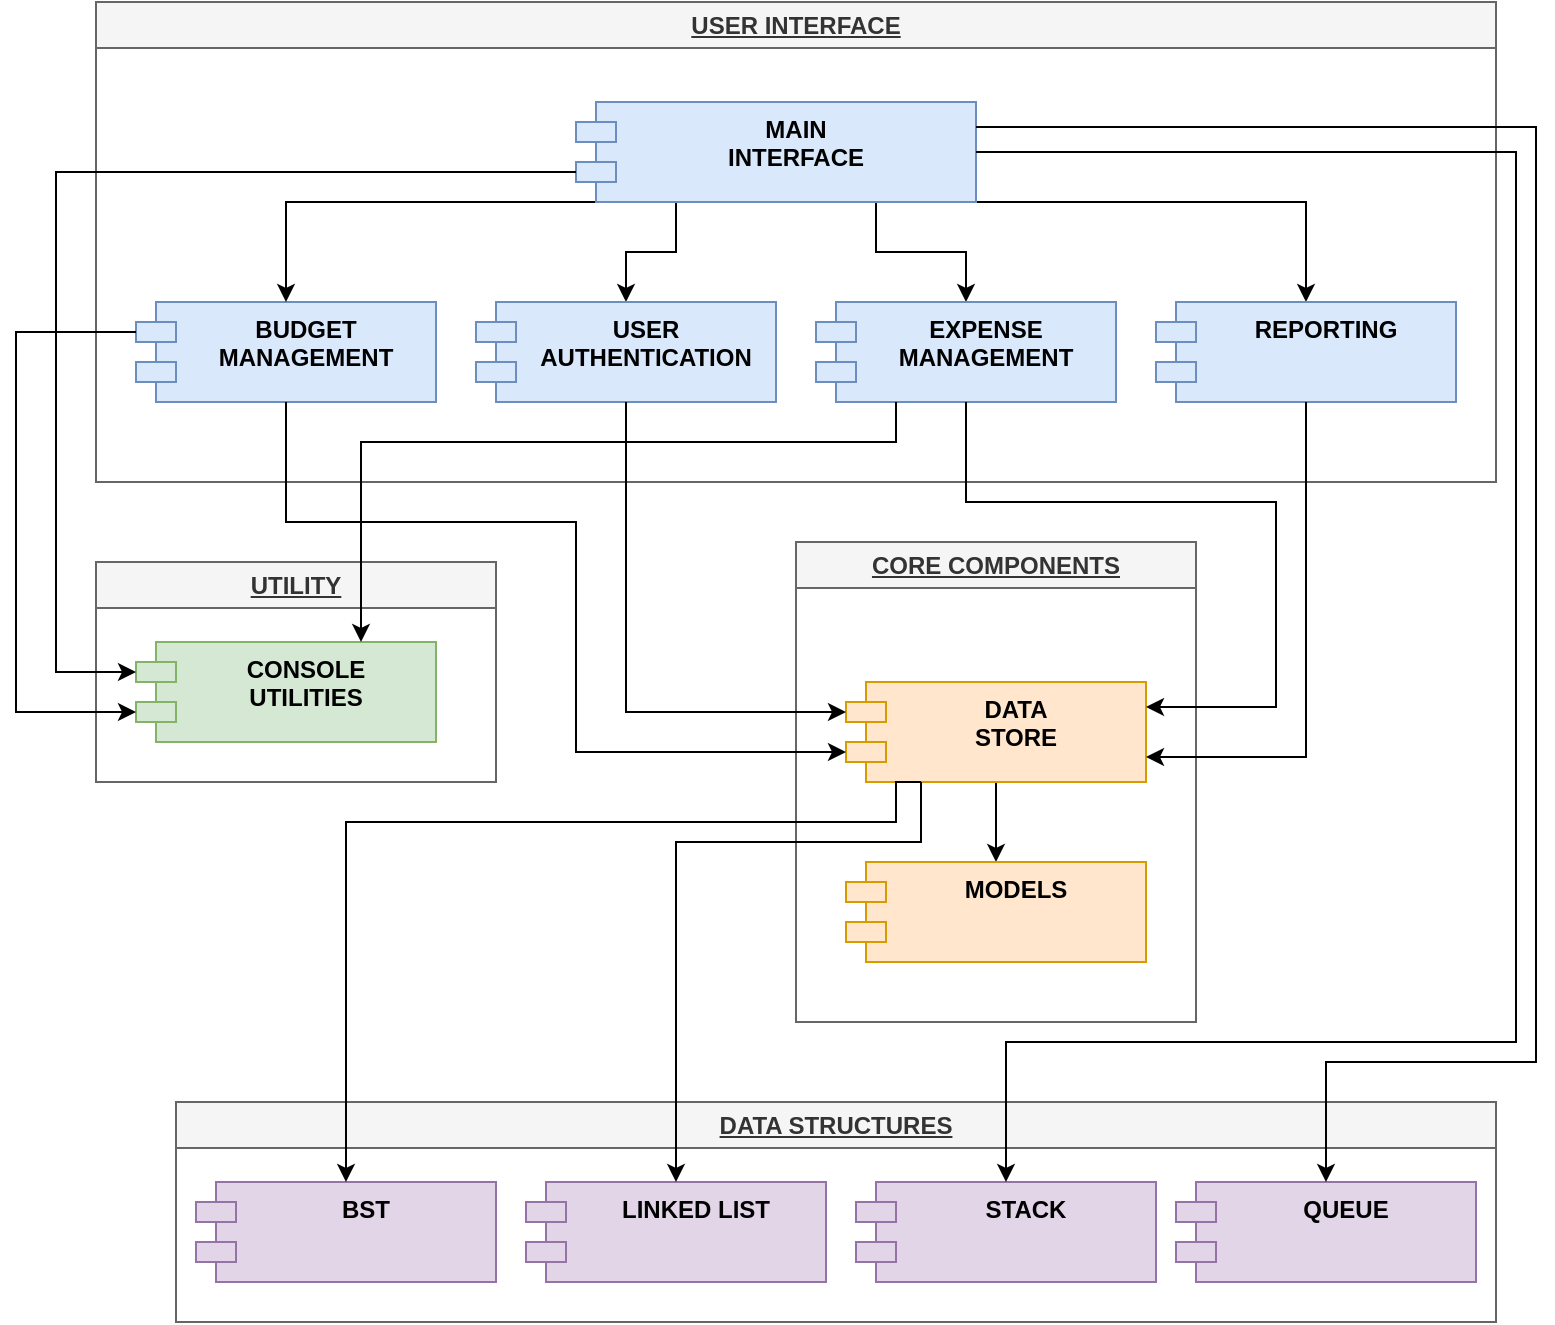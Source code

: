 <mxfile version="26.2.14">
  <diagram name="Page-1" id="7p17j2LUID9Ofp9LC2Tc">
    <mxGraphModel grid="1" page="1" gridSize="10" guides="1" tooltips="1" connect="1" arrows="1" fold="1" pageScale="1" pageWidth="850" pageHeight="1100" math="0" shadow="0">
      <root>
        <mxCell id="0" />
        <mxCell id="1" parent="0" />
        <mxCell id="YiJQIJwdQYD-Zi0zzB_v-35" value="USER INTERFACE" style="swimlane;whiteSpace=wrap;html=1;fillColor=#f5f5f5;fontColor=#333333;strokeColor=#666666;fontStyle=5" vertex="1" parent="1">
          <mxGeometry x="80" y="40" width="700" height="240" as="geometry" />
        </mxCell>
        <mxCell id="YiJQIJwdQYD-Zi0zzB_v-39" value="&lt;div&gt;BUDGET&lt;/div&gt;&lt;div&gt;MANAGEMENT&lt;/div&gt;" style="shape=module;align=left;spacingLeft=20;align=center;verticalAlign=top;whiteSpace=wrap;html=1;fillColor=#dae8fc;strokeColor=#6c8ebf;fontStyle=1" vertex="1" parent="YiJQIJwdQYD-Zi0zzB_v-35">
          <mxGeometry x="20" y="150" width="150" height="50" as="geometry" />
        </mxCell>
        <mxCell id="YiJQIJwdQYD-Zi0zzB_v-45" style="edgeStyle=orthogonalEdgeStyle;rounded=0;orthogonalLoop=1;jettySize=auto;html=1;exitX=0;exitY=1;exitDx=10;exitDy=0;exitPerimeter=0;entryX=0.5;entryY=0;entryDx=0;entryDy=0;" edge="1" parent="YiJQIJwdQYD-Zi0zzB_v-35" source="YiJQIJwdQYD-Zi0zzB_v-40" target="YiJQIJwdQYD-Zi0zzB_v-39">
          <mxGeometry relative="1" as="geometry">
            <Array as="points">
              <mxPoint x="95" y="100" />
            </Array>
          </mxGeometry>
        </mxCell>
        <mxCell id="YiJQIJwdQYD-Zi0zzB_v-46" style="edgeStyle=orthogonalEdgeStyle;rounded=0;orthogonalLoop=1;jettySize=auto;html=1;exitX=0.25;exitY=1;exitDx=0;exitDy=0;exitPerimeter=0;entryX=0.5;entryY=0;entryDx=0;entryDy=0;" edge="1" parent="YiJQIJwdQYD-Zi0zzB_v-35" source="YiJQIJwdQYD-Zi0zzB_v-40" target="YiJQIJwdQYD-Zi0zzB_v-41">
          <mxGeometry relative="1" as="geometry" />
        </mxCell>
        <mxCell id="YiJQIJwdQYD-Zi0zzB_v-47" style="edgeStyle=orthogonalEdgeStyle;rounded=0;orthogonalLoop=1;jettySize=auto;html=1;exitX=0.75;exitY=1;exitDx=0;exitDy=0;exitPerimeter=0;entryX=0.5;entryY=0;entryDx=0;entryDy=0;" edge="1" parent="YiJQIJwdQYD-Zi0zzB_v-35" source="YiJQIJwdQYD-Zi0zzB_v-40" target="YiJQIJwdQYD-Zi0zzB_v-43">
          <mxGeometry relative="1" as="geometry" />
        </mxCell>
        <mxCell id="YiJQIJwdQYD-Zi0zzB_v-48" style="edgeStyle=orthogonalEdgeStyle;rounded=0;orthogonalLoop=1;jettySize=auto;html=1;exitX=1;exitY=1;exitDx=0;exitDy=0;exitPerimeter=0;" edge="1" parent="YiJQIJwdQYD-Zi0zzB_v-35" source="YiJQIJwdQYD-Zi0zzB_v-40" target="YiJQIJwdQYD-Zi0zzB_v-44">
          <mxGeometry relative="1" as="geometry">
            <Array as="points">
              <mxPoint x="605" y="100" />
            </Array>
          </mxGeometry>
        </mxCell>
        <mxCell id="YiJQIJwdQYD-Zi0zzB_v-40" value="&lt;div&gt;MAIN&lt;/div&gt;&lt;div&gt;INTERFACE&lt;/div&gt;" style="shape=module;align=left;spacingLeft=20;align=center;verticalAlign=top;whiteSpace=wrap;html=1;fontStyle=1;points=[[0,0,0,0,15],[0,0,0,0,35],[0,0,0,10,0],[0,1,0,10,0],[0.25,0,0,0,0],[0.25,1,0,0,0],[0.5,0,0,0,0],[0.5,1,0,0,0],[0.75,0,0,0,0],[0.75,1,0,0,0],[1,0,0,0,0],[1,0.25,0,0,0],[1,0.5,0,0,0],[1,0.75,0,0,0],[1,1,0,0,0]];fillColor=#dae8fc;strokeColor=#6c8ebf;" vertex="1" parent="YiJQIJwdQYD-Zi0zzB_v-35">
          <mxGeometry x="240" y="50" width="200" height="50" as="geometry" />
        </mxCell>
        <mxCell id="YiJQIJwdQYD-Zi0zzB_v-41" value="&lt;div&gt;USER&lt;/div&gt;&lt;div&gt;AUTHENTICATION&lt;/div&gt;" style="shape=module;align=left;spacingLeft=20;align=center;verticalAlign=top;whiteSpace=wrap;html=1;fillColor=#dae8fc;strokeColor=#6c8ebf;fontStyle=1" vertex="1" parent="YiJQIJwdQYD-Zi0zzB_v-35">
          <mxGeometry x="190" y="150" width="150" height="50" as="geometry" />
        </mxCell>
        <mxCell id="YiJQIJwdQYD-Zi0zzB_v-43" value="&lt;div&gt;EXPENSE&lt;/div&gt;&lt;div&gt;MANAGEMENT&lt;/div&gt;" style="shape=module;align=left;spacingLeft=20;align=center;verticalAlign=top;whiteSpace=wrap;html=1;fillColor=#dae8fc;strokeColor=#6c8ebf;fontStyle=1" vertex="1" parent="YiJQIJwdQYD-Zi0zzB_v-35">
          <mxGeometry x="360" y="150" width="150" height="50" as="geometry" />
        </mxCell>
        <mxCell id="YiJQIJwdQYD-Zi0zzB_v-44" value="REPORTING" style="shape=module;align=left;spacingLeft=20;align=center;verticalAlign=top;whiteSpace=wrap;html=1;fillColor=#dae8fc;strokeColor=#6c8ebf;fontStyle=1" vertex="1" parent="YiJQIJwdQYD-Zi0zzB_v-35">
          <mxGeometry x="530" y="150" width="150" height="50" as="geometry" />
        </mxCell>
        <mxCell id="YiJQIJwdQYD-Zi0zzB_v-49" value="UTILITY" style="swimlane;whiteSpace=wrap;html=1;fillColor=#f5f5f5;fontColor=#333333;strokeColor=#666666;fontStyle=5" vertex="1" parent="1">
          <mxGeometry x="80" y="320" width="200" height="110" as="geometry" />
        </mxCell>
        <mxCell id="YiJQIJwdQYD-Zi0zzB_v-50" value="&lt;div&gt;CONSOLE&lt;/div&gt;&lt;div&gt;UTILITIES&lt;/div&gt;" style="shape=module;align=left;spacingLeft=20;align=center;verticalAlign=top;whiteSpace=wrap;html=1;fillColor=#d5e8d4;strokeColor=#82b366;fontStyle=1" vertex="1" parent="YiJQIJwdQYD-Zi0zzB_v-49">
          <mxGeometry x="20" y="40" width="150" height="50" as="geometry" />
        </mxCell>
        <mxCell id="YiJQIJwdQYD-Zi0zzB_v-51" style="edgeStyle=orthogonalEdgeStyle;rounded=0;orthogonalLoop=1;jettySize=auto;html=1;exitX=0;exitY=0;exitDx=0;exitDy=35;exitPerimeter=0;entryX=0;entryY=0;entryDx=0;entryDy=15;entryPerimeter=0;" edge="1" parent="1" source="YiJQIJwdQYD-Zi0zzB_v-40" target="YiJQIJwdQYD-Zi0zzB_v-50">
          <mxGeometry relative="1" as="geometry">
            <Array as="points">
              <mxPoint x="60" y="125" />
              <mxPoint x="60" y="375" />
            </Array>
          </mxGeometry>
        </mxCell>
        <mxCell id="YiJQIJwdQYD-Zi0zzB_v-53" style="edgeStyle=orthogonalEdgeStyle;rounded=0;orthogonalLoop=1;jettySize=auto;html=1;entryX=0.75;entryY=0;entryDx=0;entryDy=0;" edge="1" parent="1" target="YiJQIJwdQYD-Zi0zzB_v-50">
          <mxGeometry relative="1" as="geometry">
            <mxPoint x="480" y="250" as="sourcePoint" />
            <mxPoint x="210" y="350" as="targetPoint" />
            <Array as="points">
              <mxPoint x="480" y="240" />
              <mxPoint x="480" y="260" />
              <mxPoint x="213" y="260" />
            </Array>
          </mxGeometry>
        </mxCell>
        <mxCell id="YiJQIJwdQYD-Zi0zzB_v-54" value="CORE COMPONENTS" style="swimlane;whiteSpace=wrap;html=1;fillColor=#f5f5f5;fontColor=#333333;strokeColor=#666666;fontStyle=5" vertex="1" parent="1">
          <mxGeometry x="430" y="310" width="200" height="240" as="geometry" />
        </mxCell>
        <mxCell id="YiJQIJwdQYD-Zi0zzB_v-67" style="edgeStyle=orthogonalEdgeStyle;rounded=0;orthogonalLoop=1;jettySize=auto;html=1;exitX=0.5;exitY=1;exitDx=0;exitDy=0;" edge="1" parent="YiJQIJwdQYD-Zi0zzB_v-54" source="YiJQIJwdQYD-Zi0zzB_v-55" target="YiJQIJwdQYD-Zi0zzB_v-56">
          <mxGeometry relative="1" as="geometry" />
        </mxCell>
        <mxCell id="YiJQIJwdQYD-Zi0zzB_v-55" value="&lt;div&gt;DATA&lt;/div&gt;&lt;div&gt;STORE&lt;/div&gt;" style="shape=module;align=left;spacingLeft=20;align=center;verticalAlign=top;whiteSpace=wrap;html=1;fillColor=#ffe6cc;strokeColor=#d79b00;fontStyle=1" vertex="1" parent="YiJQIJwdQYD-Zi0zzB_v-54">
          <mxGeometry x="25" y="70" width="150" height="50" as="geometry" />
        </mxCell>
        <mxCell id="YiJQIJwdQYD-Zi0zzB_v-56" value="MODELS" style="shape=module;align=left;spacingLeft=20;align=center;verticalAlign=top;whiteSpace=wrap;html=1;fillColor=#ffe6cc;strokeColor=#d79b00;fontStyle=1" vertex="1" parent="YiJQIJwdQYD-Zi0zzB_v-54">
          <mxGeometry x="25" y="160" width="150" height="50" as="geometry" />
        </mxCell>
        <mxCell id="YiJQIJwdQYD-Zi0zzB_v-58" style="edgeStyle=orthogonalEdgeStyle;rounded=0;orthogonalLoop=1;jettySize=auto;html=1;exitX=0;exitY=0;exitDx=0;exitDy=15;exitPerimeter=0;entryX=0;entryY=0;entryDx=0;entryDy=35;entryPerimeter=0;" edge="1" parent="1" source="YiJQIJwdQYD-Zi0zzB_v-39" target="YiJQIJwdQYD-Zi0zzB_v-50">
          <mxGeometry relative="1" as="geometry">
            <Array as="points">
              <mxPoint x="40" y="205" />
              <mxPoint x="40" y="395" />
            </Array>
          </mxGeometry>
        </mxCell>
        <mxCell id="YiJQIJwdQYD-Zi0zzB_v-60" style="edgeStyle=orthogonalEdgeStyle;rounded=0;orthogonalLoop=1;jettySize=auto;html=1;exitX=0.5;exitY=1;exitDx=0;exitDy=0;entryX=0;entryY=0;entryDx=0;entryDy=15;entryPerimeter=0;" edge="1" parent="1" source="YiJQIJwdQYD-Zi0zzB_v-41" target="YiJQIJwdQYD-Zi0zzB_v-55">
          <mxGeometry relative="1" as="geometry">
            <mxPoint x="400" y="450" as="targetPoint" />
            <Array as="points">
              <mxPoint x="345" y="395" />
            </Array>
          </mxGeometry>
        </mxCell>
        <mxCell id="YiJQIJwdQYD-Zi0zzB_v-62" style="edgeStyle=orthogonalEdgeStyle;rounded=0;orthogonalLoop=1;jettySize=auto;html=1;exitX=0.5;exitY=1;exitDx=0;exitDy=0;entryX=1;entryY=0.25;entryDx=0;entryDy=0;" edge="1" parent="1" source="YiJQIJwdQYD-Zi0zzB_v-43" target="YiJQIJwdQYD-Zi0zzB_v-55">
          <mxGeometry relative="1" as="geometry">
            <Array as="points">
              <mxPoint x="515" y="290" />
              <mxPoint x="670" y="290" />
              <mxPoint x="670" y="393" />
            </Array>
          </mxGeometry>
        </mxCell>
        <mxCell id="YiJQIJwdQYD-Zi0zzB_v-63" style="edgeStyle=orthogonalEdgeStyle;rounded=0;orthogonalLoop=1;jettySize=auto;html=1;exitX=0.5;exitY=1;exitDx=0;exitDy=0;entryX=1;entryY=0.75;entryDx=0;entryDy=0;" edge="1" parent="1" source="YiJQIJwdQYD-Zi0zzB_v-44" target="YiJQIJwdQYD-Zi0zzB_v-55">
          <mxGeometry relative="1" as="geometry">
            <Array as="points">
              <mxPoint x="685" y="418" />
            </Array>
          </mxGeometry>
        </mxCell>
        <mxCell id="YiJQIJwdQYD-Zi0zzB_v-66" style="edgeStyle=orthogonalEdgeStyle;rounded=0;orthogonalLoop=1;jettySize=auto;html=1;exitX=0.5;exitY=1;exitDx=0;exitDy=0;entryX=0;entryY=0;entryDx=0;entryDy=35;entryPerimeter=0;" edge="1" parent="1" source="YiJQIJwdQYD-Zi0zzB_v-39" target="YiJQIJwdQYD-Zi0zzB_v-55">
          <mxGeometry relative="1" as="geometry">
            <Array as="points">
              <mxPoint x="175" y="300" />
              <mxPoint x="320" y="300" />
              <mxPoint x="320" y="415" />
            </Array>
          </mxGeometry>
        </mxCell>
        <mxCell id="YiJQIJwdQYD-Zi0zzB_v-68" value="DATA STRUCTURES" style="swimlane;whiteSpace=wrap;html=1;fillColor=#f5f5f5;fontColor=#333333;strokeColor=#666666;fontStyle=5" vertex="1" parent="1">
          <mxGeometry x="120" y="590" width="660" height="110" as="geometry" />
        </mxCell>
        <mxCell id="YiJQIJwdQYD-Zi0zzB_v-69" value="BST" style="shape=module;align=left;spacingLeft=20;align=center;verticalAlign=top;whiteSpace=wrap;html=1;fillColor=#e1d5e7;strokeColor=#9673a6;fontStyle=1" vertex="1" parent="YiJQIJwdQYD-Zi0zzB_v-68">
          <mxGeometry x="10" y="40" width="150" height="50" as="geometry" />
        </mxCell>
        <mxCell id="YiJQIJwdQYD-Zi0zzB_v-70" value="LINKED LIST" style="shape=module;align=left;spacingLeft=20;align=center;verticalAlign=top;whiteSpace=wrap;html=1;fillColor=#e1d5e7;strokeColor=#9673a6;fontStyle=1" vertex="1" parent="YiJQIJwdQYD-Zi0zzB_v-68">
          <mxGeometry x="175" y="40" width="150" height="50" as="geometry" />
        </mxCell>
        <mxCell id="YiJQIJwdQYD-Zi0zzB_v-71" value="STACK" style="shape=module;align=left;spacingLeft=20;align=center;verticalAlign=top;whiteSpace=wrap;html=1;fillColor=#e1d5e7;strokeColor=#9673a6;fontStyle=1" vertex="1" parent="YiJQIJwdQYD-Zi0zzB_v-68">
          <mxGeometry x="340" y="40" width="150" height="50" as="geometry" />
        </mxCell>
        <mxCell id="YiJQIJwdQYD-Zi0zzB_v-72" value="QUEUE" style="shape=module;align=left;spacingLeft=20;align=center;verticalAlign=top;whiteSpace=wrap;html=1;fillColor=#e1d5e7;strokeColor=#9673a6;fontStyle=1" vertex="1" parent="YiJQIJwdQYD-Zi0zzB_v-68">
          <mxGeometry x="500" y="40" width="150" height="50" as="geometry" />
        </mxCell>
        <mxCell id="YiJQIJwdQYD-Zi0zzB_v-73" style="edgeStyle=orthogonalEdgeStyle;rounded=0;orthogonalLoop=1;jettySize=auto;html=1;exitX=0.25;exitY=1;exitDx=0;exitDy=0;" edge="1" parent="1" source="YiJQIJwdQYD-Zi0zzB_v-55" target="YiJQIJwdQYD-Zi0zzB_v-69">
          <mxGeometry relative="1" as="geometry">
            <Array as="points">
              <mxPoint x="480" y="430" />
              <mxPoint x="480" y="450" />
              <mxPoint x="205" y="450" />
            </Array>
          </mxGeometry>
        </mxCell>
        <mxCell id="YiJQIJwdQYD-Zi0zzB_v-74" style="edgeStyle=orthogonalEdgeStyle;rounded=0;orthogonalLoop=1;jettySize=auto;html=1;exitX=0.25;exitY=1;exitDx=0;exitDy=0;entryX=0.5;entryY=0;entryDx=0;entryDy=0;" edge="1" parent="1" source="YiJQIJwdQYD-Zi0zzB_v-55" target="YiJQIJwdQYD-Zi0zzB_v-70">
          <mxGeometry relative="1" as="geometry">
            <Array as="points">
              <mxPoint x="493" y="460" />
              <mxPoint x="370" y="460" />
            </Array>
          </mxGeometry>
        </mxCell>
        <mxCell id="YiJQIJwdQYD-Zi0zzB_v-76" style="edgeStyle=orthogonalEdgeStyle;rounded=0;orthogonalLoop=1;jettySize=auto;html=1;exitX=1;exitY=0.25;exitDx=0;exitDy=0;exitPerimeter=0;entryX=0.5;entryY=0;entryDx=0;entryDy=0;" edge="1" parent="1" source="YiJQIJwdQYD-Zi0zzB_v-40" target="YiJQIJwdQYD-Zi0zzB_v-72">
          <mxGeometry relative="1" as="geometry">
            <Array as="points">
              <mxPoint x="800" y="103" />
              <mxPoint x="800" y="570" />
              <mxPoint x="695" y="570" />
            </Array>
          </mxGeometry>
        </mxCell>
        <mxCell id="YiJQIJwdQYD-Zi0zzB_v-77" style="edgeStyle=orthogonalEdgeStyle;rounded=0;orthogonalLoop=1;jettySize=auto;html=1;exitX=1;exitY=0.5;exitDx=0;exitDy=0;exitPerimeter=0;" edge="1" parent="1" source="YiJQIJwdQYD-Zi0zzB_v-40" target="YiJQIJwdQYD-Zi0zzB_v-71">
          <mxGeometry relative="1" as="geometry">
            <Array as="points">
              <mxPoint x="790" y="115" />
              <mxPoint x="790" y="560" />
              <mxPoint x="535" y="560" />
            </Array>
          </mxGeometry>
        </mxCell>
      </root>
    </mxGraphModel>
  </diagram>
</mxfile>
